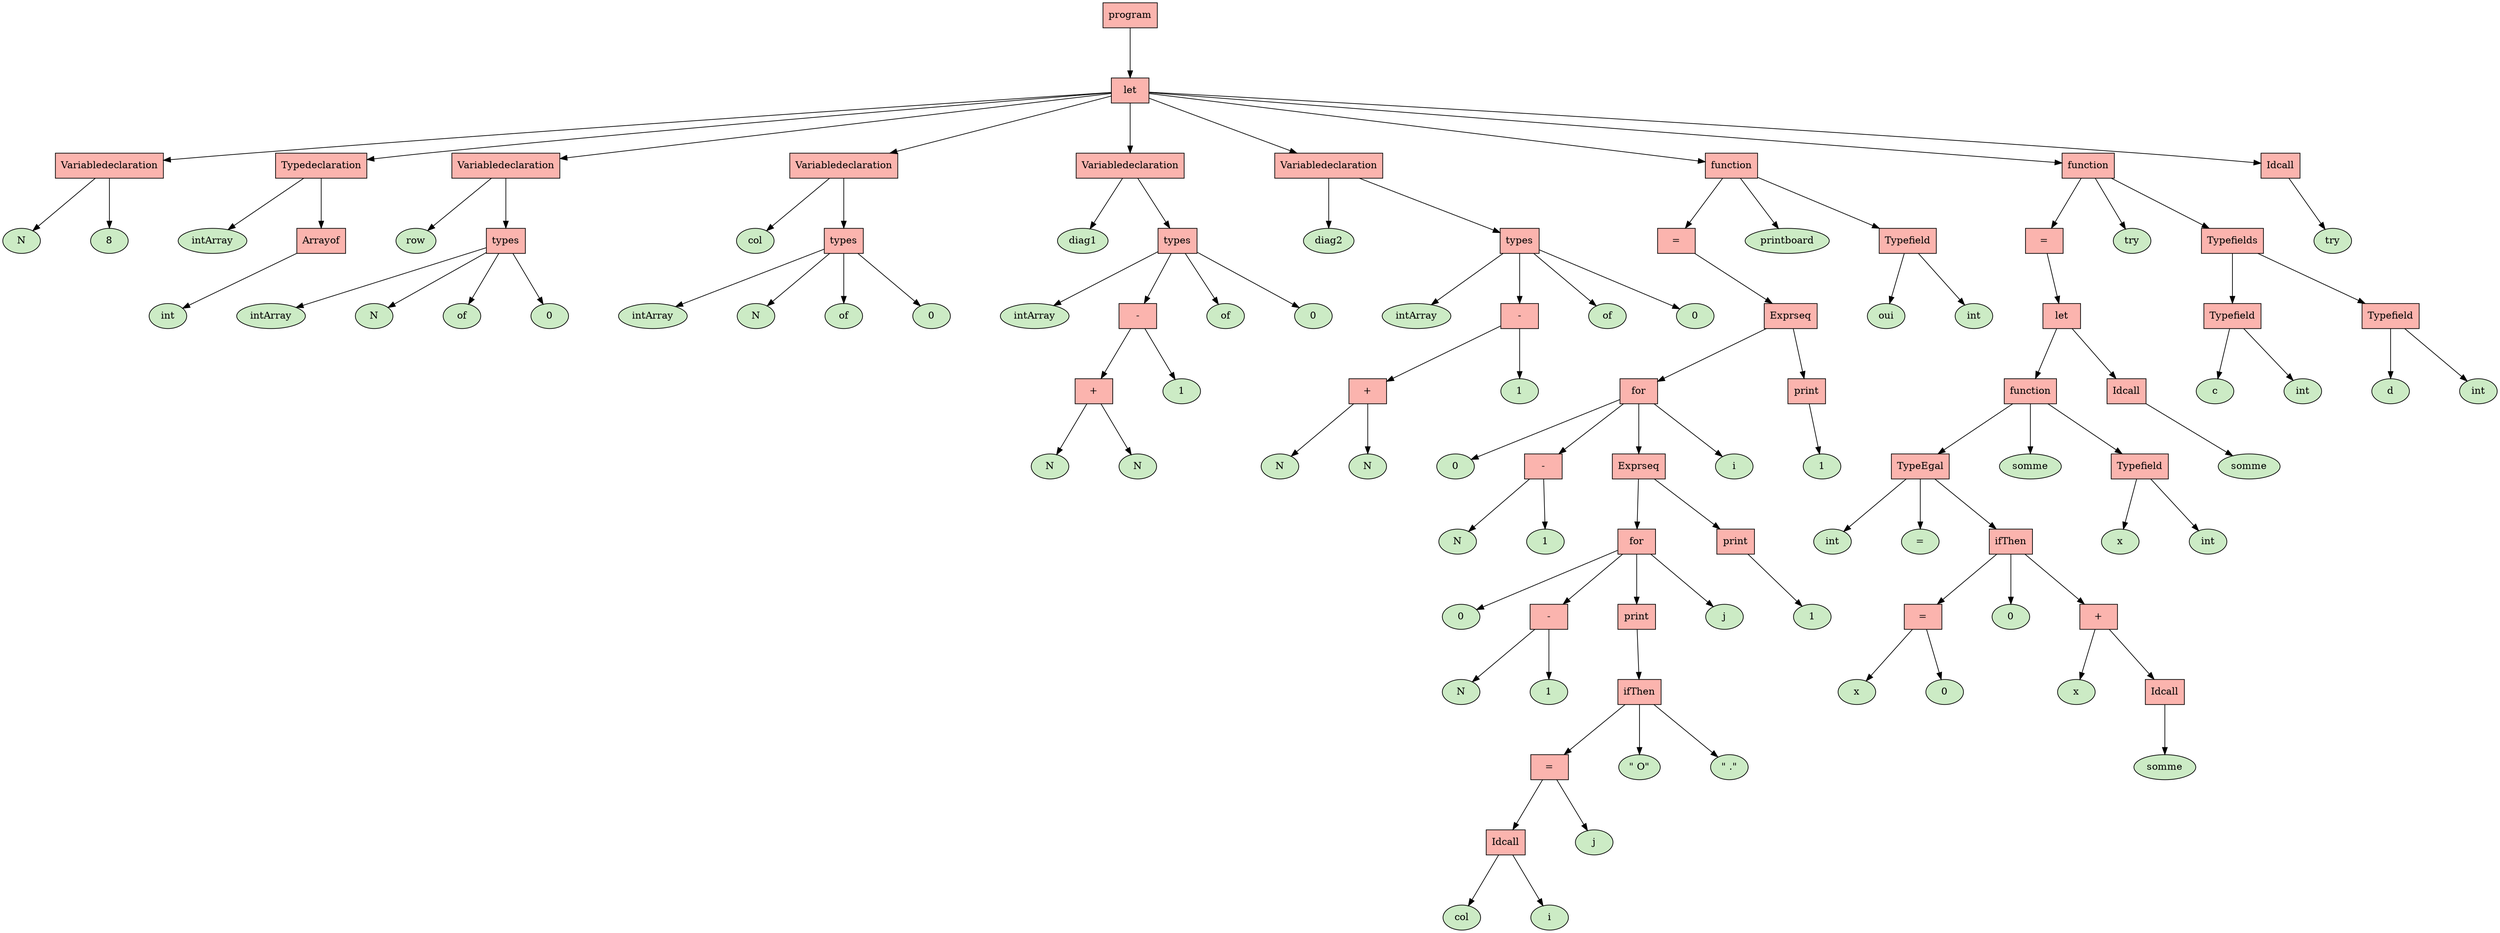 digraph "ast"{

	nodesep=1;
	ranksep=1;

	N0 [label="program", shape="box", fillcolor="#fbb4ae", style=filled];
	N1 [label="let", shape="box", fillcolor="#fbb4ae", style=filled];
	N2 [label="Variabledeclaration", shape="box", fillcolor="#fbb4ae", style=filled];
	N3 [label="N", shape="oval", fillcolor="#ccebc5", style=filled];
	N4 [label="8", shape="oval", fillcolor="#ccebc5", style=filled];
	N5 [label="Typedeclaration", shape="box", fillcolor="#fbb4ae", style=filled];
	N6 [label="intArray", shape="oval", fillcolor="#ccebc5", style=filled];
	N8 [label="int", shape="oval", fillcolor="#ccebc5", style=filled];
	N7 [label="Arrayof", shape="box", fillcolor="#fbb4ae", style=filled];
	N9 [label="Variabledeclaration", shape="box", fillcolor="#fbb4ae", style=filled];
	N10 [label="row", shape="oval", fillcolor="#ccebc5", style=filled];
	N11 [label="types", shape="box", fillcolor="#fbb4ae", style=filled];
	N12 [label="intArray", shape="oval", fillcolor="#ccebc5", style=filled];
	N13 [label="N", shape="oval", fillcolor="#ccebc5", style=filled];
	N14 [label="of", shape="oval", fillcolor="#ccebc5", style=filled];
	N15 [label="0", shape="oval", fillcolor="#ccebc5", style=filled];
	N16 [label="Variabledeclaration", shape="box", fillcolor="#fbb4ae", style=filled];
	N17 [label="col", shape="oval", fillcolor="#ccebc5", style=filled];
	N18 [label="types", shape="box", fillcolor="#fbb4ae", style=filled];
	N19 [label="intArray", shape="oval", fillcolor="#ccebc5", style=filled];
	N20 [label="N", shape="oval", fillcolor="#ccebc5", style=filled];
	N21 [label="of", shape="oval", fillcolor="#ccebc5", style=filled];
	N22 [label="0", shape="oval", fillcolor="#ccebc5", style=filled];
	N23 [label="Variabledeclaration", shape="box", fillcolor="#fbb4ae", style=filled];
	N24 [label="diag1", shape="oval", fillcolor="#ccebc5", style=filled];
	N25 [label="types", shape="box", fillcolor="#fbb4ae", style=filled];
	N26 [label="intArray", shape="oval", fillcolor="#ccebc5", style=filled];
	N29 [label="N", shape="oval", fillcolor="#ccebc5", style=filled];
	N30 [label="N", shape="oval", fillcolor="#ccebc5", style=filled];
	N28 [label="+", shape="box", fillcolor="#fbb4ae", style=filled];
	N31 [label="1", shape="oval", fillcolor="#ccebc5", style=filled];
	N27 [label="-", shape="box", fillcolor="#fbb4ae", style=filled];
	N32 [label="of", shape="oval", fillcolor="#ccebc5", style=filled];
	N33 [label="0", shape="oval", fillcolor="#ccebc5", style=filled];
	N34 [label="Variabledeclaration", shape="box", fillcolor="#fbb4ae", style=filled];
	N35 [label="diag2", shape="oval", fillcolor="#ccebc5", style=filled];
	N36 [label="types", shape="box", fillcolor="#fbb4ae", style=filled];
	N37 [label="intArray", shape="oval", fillcolor="#ccebc5", style=filled];
	N40 [label="N", shape="oval", fillcolor="#ccebc5", style=filled];
	N41 [label="N", shape="oval", fillcolor="#ccebc5", style=filled];
	N39 [label="+", shape="box", fillcolor="#fbb4ae", style=filled];
	N42 [label="1", shape="oval", fillcolor="#ccebc5", style=filled];
	N38 [label="-", shape="box", fillcolor="#fbb4ae", style=filled];
	N43 [label="of", shape="oval", fillcolor="#ccebc5", style=filled];
	N44 [label="0", shape="oval", fillcolor="#ccebc5", style=filled];
	N45 [label="function", shape="box", fillcolor="#fbb4ae", style=filled];
	N46 [label="=", shape="box", fillcolor="#fbb4ae", style=filled];
	N47 [label="Exprseq", shape="box", fillcolor="#fbb4ae", style=filled];
	N49 [label="0", shape="oval", fillcolor="#ccebc5", style=filled];
	N51 [label="N", shape="oval", fillcolor="#ccebc5", style=filled];
	N52 [label="1", shape="oval", fillcolor="#ccebc5", style=filled];
	N50 [label="-", shape="box", fillcolor="#fbb4ae", style=filled];
	N53 [label="Exprseq", shape="box", fillcolor="#fbb4ae", style=filled];
	N55 [label="0", shape="oval", fillcolor="#ccebc5", style=filled];
	N57 [label="N", shape="oval", fillcolor="#ccebc5", style=filled];
	N58 [label="1", shape="oval", fillcolor="#ccebc5", style=filled];
	N56 [label="-", shape="box", fillcolor="#fbb4ae", style=filled];
	N60 [label="ifThen", shape="box", fillcolor="#fbb4ae", style=filled];
	N62 [label="Idcall", shape="box", fillcolor="#fbb4ae", style=filled];
	N63 [label="col", shape="oval", fillcolor="#ccebc5", style=filled];
	N64 [label="i", shape="oval", fillcolor="#ccebc5", style=filled];
	N65 [label="j", shape="oval", fillcolor="#ccebc5", style=filled];
	N61 [label="=", shape="box", fillcolor="#fbb4ae", style=filled];
	N66 [label="\" O\"", shape="oval", fillcolor="#ccebc5", style=filled];
	N67 [label="\" .\"", shape="oval", fillcolor="#ccebc5", style=filled];
	N59 [label="print", shape="box", fillcolor="#fbb4ae", style=filled];
	N54 [label="for", shape="box", fillcolor="#fbb4ae", style=filled];
	N68 [label="j", shape="oval", fillcolor="#ccebc5", style=filled];
	N70 [label="1", shape="oval", fillcolor="#ccebc5", style=filled];
	N69 [label="print", shape="box", fillcolor="#fbb4ae", style=filled];
	N48 [label="for", shape="box", fillcolor="#fbb4ae", style=filled];
	N71 [label="i", shape="oval", fillcolor="#ccebc5", style=filled];
	N73 [label="1", shape="oval", fillcolor="#ccebc5", style=filled];
	N72 [label="print", shape="box", fillcolor="#fbb4ae", style=filled];
	N74 [label="printboard", shape="oval", fillcolor="#ccebc5", style=filled];
	N75 [label="Typefield", shape="box", fillcolor="#fbb4ae", style=filled];
	N76 [label="oui", shape="oval", fillcolor="#ccebc5", style=filled];
	N77 [label="int", shape="oval", fillcolor="#ccebc5", style=filled];
	N78 [label="function", shape="box", fillcolor="#fbb4ae", style=filled];
	N79 [label="=", shape="box", fillcolor="#fbb4ae", style=filled];
	N80 [label="let", shape="box", fillcolor="#fbb4ae", style=filled];
	N81 [label="function", shape="box", fillcolor="#fbb4ae", style=filled];
	N82 [label="TypeEgal", shape="box", fillcolor="#fbb4ae", style=filled];
	N83 [label="int", shape="oval", fillcolor="#ccebc5", style=filled];
	N84 [label="=", shape="oval", fillcolor="#ccebc5", style=filled];
	N85 [label="ifThen", shape="box", fillcolor="#fbb4ae", style=filled];
	N87 [label="x", shape="oval", fillcolor="#ccebc5", style=filled];
	N88 [label="0", shape="oval", fillcolor="#ccebc5", style=filled];
	N86 [label="=", shape="box", fillcolor="#fbb4ae", style=filled];
	N89 [label="0", shape="oval", fillcolor="#ccebc5", style=filled];
	N91 [label="x", shape="oval", fillcolor="#ccebc5", style=filled];
	N92 [label="Idcall", shape="box", fillcolor="#fbb4ae", style=filled];
	N93 [label="somme", shape="oval", fillcolor="#ccebc5", style=filled];
	N90 [label="+", shape="box", fillcolor="#fbb4ae", style=filled];
	N94 [label="somme", shape="oval", fillcolor="#ccebc5", style=filled];
	N95 [label="Typefield", shape="box", fillcolor="#fbb4ae", style=filled];
	N96 [label="x", shape="oval", fillcolor="#ccebc5", style=filled];
	N97 [label="int", shape="oval", fillcolor="#ccebc5", style=filled];
	N98 [label="Idcall", shape="box", fillcolor="#fbb4ae", style=filled];
	N99 [label="somme", shape="oval", fillcolor="#ccebc5", style=filled];
	N100 [label="try", shape="oval", fillcolor="#ccebc5", style=filled];
	N101 [label="Typefields", shape="box", fillcolor="#fbb4ae", style=filled];
	N102 [label="Typefield", shape="box", fillcolor="#fbb4ae", style=filled];
	N103 [label="c", shape="oval", fillcolor="#ccebc5", style=filled];
	N104 [label="int", shape="oval", fillcolor="#ccebc5", style=filled];
	N105 [label="Typefield", shape="box", fillcolor="#fbb4ae", style=filled];
	N106 [label="d", shape="oval", fillcolor="#ccebc5", style=filled];
	N107 [label="int", shape="oval", fillcolor="#ccebc5", style=filled];
	N108 [label="Idcall", shape="box", fillcolor="#fbb4ae", style=filled];
	N109 [label="try", shape="oval", fillcolor="#ccebc5", style=filled];

	N2 -> N3; 
	N2 -> N4; 
	N1 -> N2; 
	N5 -> N6; 
	N7 -> N8; 
	N5 -> N7; 
	N1 -> N5; 
	N9 -> N10; 
	N11 -> N12; 
	N11 -> N13; 
	N11 -> N14; 
	N11 -> N15; 
	N9 -> N11; 
	N1 -> N9; 
	N16 -> N17; 
	N18 -> N19; 
	N18 -> N20; 
	N18 -> N21; 
	N18 -> N22; 
	N16 -> N18; 
	N1 -> N16; 
	N23 -> N24; 
	N25 -> N26; 
	N28 -> N29; 
	N28 -> N30; 
	N27 -> N28; 
	N27 -> N31; 
	N25 -> N27; 
	N25 -> N32; 
	N25 -> N33; 
	N23 -> N25; 
	N1 -> N23; 
	N34 -> N35; 
	N36 -> N37; 
	N39 -> N40; 
	N39 -> N41; 
	N38 -> N39; 
	N38 -> N42; 
	N36 -> N38; 
	N36 -> N43; 
	N36 -> N44; 
	N34 -> N36; 
	N1 -> N34; 
	N50 -> N51; 
	N50 -> N52; 
	N56 -> N57; 
	N56 -> N58; 
	N62 -> N63; 
	N62 -> N64; 
	N61 -> N62; 
	N61 -> N65; 
	N60 -> N61; 
	N60 -> N66; 
	N60 -> N67; 
	N59 -> N60; 
	N54 -> N68; 
	N54 -> N55; 
	N54 -> N56; 
	N54 -> N59; 
	N53 -> N54; 
	N69 -> N70; 
	N53 -> N69; 
	N48 -> N71; 
	N48 -> N49; 
	N48 -> N50; 
	N48 -> N53; 
	N47 -> N48; 
	N72 -> N73; 
	N47 -> N72; 
	N46 -> N47; 
	N45 -> N74; 
	N75 -> N76; 
	N75 -> N77; 
	N45 -> N75; 
	N45 -> N46; 
	N1 -> N45; 
	N82 -> N83; 
	N82 -> N84; 
	N86 -> N87; 
	N86 -> N88; 
	N85 -> N86; 
	N85 -> N89; 
	N92 -> N93; 
	N90 -> N91; 
	N90 -> N92; 
	N85 -> N90; 
	N82 -> N85; 
	N81 -> N94; 
	N95 -> N96; 
	N95 -> N97; 
	N81 -> N95; 
	N81 -> N82; 
	N80 -> N81; 
	N98 -> N99; 
	N80 -> N98; 
	N79 -> N80; 
	N78 -> N100; 
	N102 -> N103; 
	N102 -> N104; 
	N101 -> N102; 
	N105 -> N106; 
	N105 -> N107; 
	N101 -> N105; 
	N78 -> N101; 
	N78 -> N79; 
	N1 -> N78; 
	N108 -> N109; 
	N1 -> N108; 
	N0 -> N1; 
}
